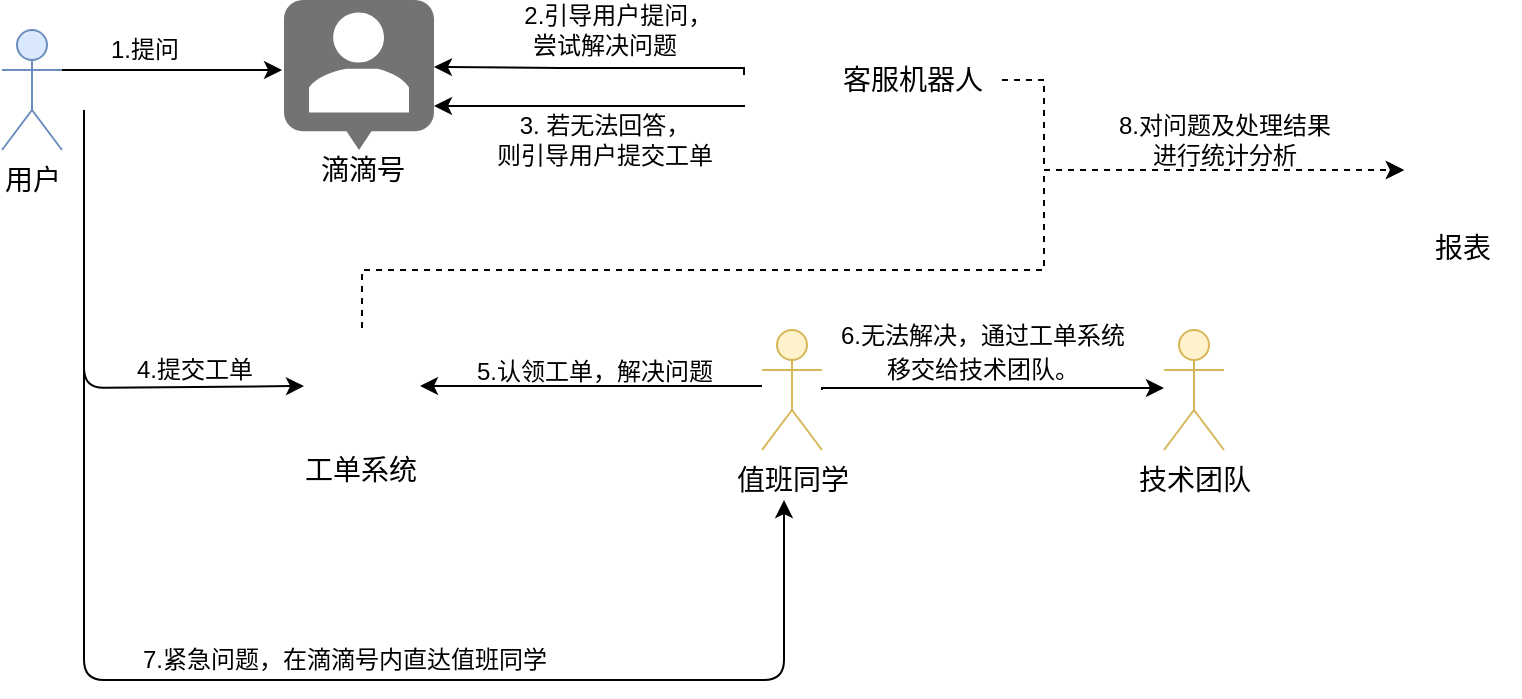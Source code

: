 <mxfile version="14.1.8" type="github">
  <diagram id="i40p0dXTV-tEWQXWrm0X" name="Page-1">
    <mxGraphModel dx="786" dy="514" grid="1" gridSize="10" guides="1" tooltips="1" connect="1" arrows="1" fold="1" page="1" pageScale="1" pageWidth="827" pageHeight="1169" math="0" shadow="0">
      <root>
        <mxCell id="0" />
        <mxCell id="1" parent="0" />
        <mxCell id="mbSkb2f_OlLMSArY7Py_-17" style="edgeStyle=orthogonalEdgeStyle;rounded=0;orthogonalLoop=1;jettySize=auto;html=1;exitX=1;exitY=0.333;exitDx=0;exitDy=0;exitPerimeter=0;entryX=-0.013;entryY=0.467;entryDx=0;entryDy=0;entryPerimeter=0;" parent="1" source="mbSkb2f_OlLMSArY7Py_-18" target="mbSkb2f_OlLMSArY7Py_-33" edge="1">
          <mxGeometry relative="1" as="geometry">
            <mxPoint x="310" y="190" as="targetPoint" />
          </mxGeometry>
        </mxCell>
        <mxCell id="mbSkb2f_OlLMSArY7Py_-18" value="&lt;font style=&quot;font-size: 14px&quot;&gt;用户&lt;/font&gt;" style="shape=umlActor;verticalLabelPosition=bottom;verticalAlign=top;html=1;outlineConnect=0;fillColor=#dae8fc;strokeColor=#6c8ebf;" parent="1" vertex="1">
          <mxGeometry x="179" y="170" width="30" height="60" as="geometry" />
        </mxCell>
        <mxCell id="mbSkb2f_OlLMSArY7Py_-35" style="edgeStyle=orthogonalEdgeStyle;rounded=0;orthogonalLoop=1;jettySize=auto;html=1;exitX=0;exitY=0.5;exitDx=0;exitDy=0;entryX=1;entryY=0.453;entryDx=0;entryDy=0;entryPerimeter=0;" parent="1" source="mbSkb2f_OlLMSArY7Py_-21" edge="1">
          <mxGeometry relative="1" as="geometry">
            <mxPoint x="520" y="189.01" as="sourcePoint" />
            <mxPoint x="395" y="188.485" as="targetPoint" />
            <Array as="points">
              <mxPoint x="550" y="189" />
              <mxPoint x="458" y="189" />
            </Array>
          </mxGeometry>
        </mxCell>
        <mxCell id="mbSkb2f_OlLMSArY7Py_-21" value="" style="shape=image;html=1;verticalAlign=top;verticalLabelPosition=bottom;labelBackgroundColor=#ffffff;imageAspect=0;aspect=fixed;image=https://cdn4.iconfinder.com/data/icons/top-search-7/128/_android_logo_robot_interface_media_social_-128.png" parent="1" vertex="1">
          <mxGeometry x="550" y="168.5" width="48" height="48" as="geometry" />
        </mxCell>
        <mxCell id="mbSkb2f_OlLMSArY7Py_-26" value="滴滴号" style="text;html=1;align=center;verticalAlign=middle;resizable=0;points=[];autosize=1;fontSize=14;" parent="1" vertex="1">
          <mxGeometry x="329" y="230" width="60" height="20" as="geometry" />
        </mxCell>
        <mxCell id="mbSkb2f_OlLMSArY7Py_-27" value="&lt;font style=&quot;font-size: 12px;&quot;&gt;1.提问&lt;/font&gt;" style="text;html=1;align=center;verticalAlign=middle;resizable=0;points=[];autosize=1;fontSize=12;" parent="1" vertex="1">
          <mxGeometry x="225" y="170" width="50" height="20" as="geometry" />
        </mxCell>
        <mxCell id="mbSkb2f_OlLMSArY7Py_-28" value="&amp;nbsp; &amp;nbsp; 2.引导用户提问，&lt;br&gt;尝试解决问题" style="text;html=1;align=center;verticalAlign=middle;resizable=0;points=[];autosize=1;fontSize=12;" parent="1" vertex="1">
          <mxGeometry x="420" y="155" width="120" height="30" as="geometry" />
        </mxCell>
        <mxCell id="mbSkb2f_OlLMSArY7Py_-33" value="" style="dashed=0;aspect=fixed;verticalLabelPosition=bottom;verticalAlign=top;align=center;shape=mxgraph.gmdl.chat;strokeColor=none;fillColor=#737373;shadow=0;" parent="1" vertex="1">
          <mxGeometry x="320" y="155" width="75" height="75" as="geometry" />
        </mxCell>
        <mxCell id="2vyD9TtrZSantalQu9sI-4" style="edgeStyle=orthogonalEdgeStyle;rounded=0;orthogonalLoop=1;jettySize=auto;html=1;exitX=0.5;exitY=0;exitDx=0;exitDy=0;entryX=0;entryY=0.5;entryDx=0;entryDy=0;dashed=1;" edge="1" parent="1" source="mbSkb2f_OlLMSArY7Py_-36" target="mbSkb2f_OlLMSArY7Py_-53">
          <mxGeometry relative="1" as="geometry">
            <Array as="points">
              <mxPoint x="359" y="290" />
              <mxPoint x="700" y="290" />
              <mxPoint x="700" y="240" />
            </Array>
          </mxGeometry>
        </mxCell>
        <mxCell id="mbSkb2f_OlLMSArY7Py_-36" value="" style="shape=image;html=1;verticalAlign=top;verticalLabelPosition=bottom;labelBackgroundColor=#ffffff;imageAspect=0;aspect=fixed;image=https://cdn4.iconfinder.com/data/icons/help-and-support-5/64/reporting-support-information-business-webpage-128.png" parent="1" vertex="1">
          <mxGeometry x="330" y="319" width="58" height="58" as="geometry" />
        </mxCell>
        <mxCell id="mbSkb2f_OlLMSArY7Py_-38" style="edgeStyle=orthogonalEdgeStyle;rounded=0;orthogonalLoop=1;jettySize=auto;html=1;entryX=1;entryY=0.453;entryDx=0;entryDy=0;entryPerimeter=0;" parent="1" edge="1">
          <mxGeometry relative="1" as="geometry">
            <mxPoint x="550.5" y="208" as="sourcePoint" />
            <mxPoint x="395" y="207.995" as="targetPoint" />
            <Array as="points">
              <mxPoint x="480" y="208" />
              <mxPoint x="480" y="208" />
            </Array>
          </mxGeometry>
        </mxCell>
        <mxCell id="mbSkb2f_OlLMSArY7Py_-39" value="3. 若无法回答，&lt;br&gt;则引导用户提交工单" style="text;html=1;align=center;verticalAlign=middle;resizable=0;points=[];autosize=1;" parent="1" vertex="1">
          <mxGeometry x="420" y="210" width="120" height="30" as="geometry" />
        </mxCell>
        <mxCell id="mbSkb2f_OlLMSArY7Py_-40" value="" style="endArrow=classic;html=1;entryX=0;entryY=0.5;entryDx=0;entryDy=0;" parent="1" target="mbSkb2f_OlLMSArY7Py_-36" edge="1">
          <mxGeometry width="50" height="50" relative="1" as="geometry">
            <mxPoint x="220" y="210" as="sourcePoint" />
            <mxPoint x="390" y="190" as="targetPoint" />
            <Array as="points">
              <mxPoint x="220" y="349" />
            </Array>
          </mxGeometry>
        </mxCell>
        <mxCell id="mbSkb2f_OlLMSArY7Py_-41" value="4.提交工单" style="text;html=1;align=center;verticalAlign=middle;resizable=0;points=[];autosize=1;" parent="1" vertex="1">
          <mxGeometry x="240" y="330" width="70" height="20" as="geometry" />
        </mxCell>
        <mxCell id="mbSkb2f_OlLMSArY7Py_-42" value="工单系统" style="text;html=1;align=center;verticalAlign=middle;resizable=0;points=[];autosize=1;fontSize=14;" parent="1" vertex="1">
          <mxGeometry x="322.5" y="380" width="70" height="20" as="geometry" />
        </mxCell>
        <mxCell id="mbSkb2f_OlLMSArY7Py_-45" style="edgeStyle=orthogonalEdgeStyle;rounded=0;orthogonalLoop=1;jettySize=auto;html=1;entryX=1;entryY=0.5;entryDx=0;entryDy=0;fontSize=14;" parent="1" source="mbSkb2f_OlLMSArY7Py_-43" target="mbSkb2f_OlLMSArY7Py_-36" edge="1">
          <mxGeometry relative="1" as="geometry">
            <Array as="points">
              <mxPoint x="520" y="348" />
              <mxPoint x="520" y="348" />
            </Array>
          </mxGeometry>
        </mxCell>
        <mxCell id="mbSkb2f_OlLMSArY7Py_-43" value="&lt;font style=&quot;font-size: 14px&quot;&gt;值班同学&lt;/font&gt;" style="shape=umlActor;verticalLabelPosition=bottom;verticalAlign=top;html=1;outlineConnect=0;fillColor=#fff2cc;strokeColor=#d6b656;" parent="1" vertex="1">
          <mxGeometry x="559" y="320" width="30" height="60" as="geometry" />
        </mxCell>
        <mxCell id="mbSkb2f_OlLMSArY7Py_-46" value="&lt;font style=&quot;font-size: 12px&quot;&gt;5.认领工单，解决问题&lt;/font&gt;" style="text;html=1;align=center;verticalAlign=middle;resizable=0;points=[];autosize=1;fontSize=14;" parent="1" vertex="1">
          <mxGeometry x="410" y="330" width="130" height="20" as="geometry" />
        </mxCell>
        <mxCell id="mbSkb2f_OlLMSArY7Py_-47" value="&lt;font style=&quot;font-size: 14px&quot;&gt;技术团队&lt;/font&gt;" style="shape=umlActor;verticalLabelPosition=bottom;verticalAlign=top;html=1;outlineConnect=0;fillColor=#fff2cc;strokeColor=#d6b656;" parent="1" vertex="1">
          <mxGeometry x="760" y="320" width="30" height="60" as="geometry" />
        </mxCell>
        <mxCell id="mbSkb2f_OlLMSArY7Py_-48" style="edgeStyle=orthogonalEdgeStyle;rounded=0;orthogonalLoop=1;jettySize=auto;html=1;fontSize=14;" parent="1" target="mbSkb2f_OlLMSArY7Py_-47" edge="1">
          <mxGeometry relative="1" as="geometry">
            <mxPoint x="589" y="350" as="sourcePoint" />
            <mxPoint x="720" y="349" as="targetPoint" />
            <Array as="points">
              <mxPoint x="589" y="349" />
            </Array>
          </mxGeometry>
        </mxCell>
        <mxCell id="mbSkb2f_OlLMSArY7Py_-52" value="&lt;font style=&quot;font-size: 12px&quot;&gt;6.无法解决，通过工单系统&lt;br&gt;移交给技术团队。&lt;/font&gt;" style="text;html=1;align=center;verticalAlign=middle;resizable=0;points=[];autosize=1;fontSize=14;" parent="1" vertex="1">
          <mxGeometry x="589" y="310" width="160" height="40" as="geometry" />
        </mxCell>
        <mxCell id="mbSkb2f_OlLMSArY7Py_-53" value="" style="shape=image;html=1;verticalAlign=top;verticalLabelPosition=bottom;labelBackgroundColor=#ffffff;imageAspect=0;aspect=fixed;image=https://cdn0.iconfinder.com/data/icons/business-collection-2027/60/presentation-14-128.png;fontSize=14;" parent="1" vertex="1">
          <mxGeometry x="880" y="211" width="58" height="58" as="geometry" />
        </mxCell>
        <mxCell id="mbSkb2f_OlLMSArY7Py_-55" value="8.对问题及处理结果&lt;br&gt;进行统计分析" style="text;html=1;align=center;verticalAlign=middle;resizable=0;points=[];autosize=1;fontSize=12;" parent="1" vertex="1">
          <mxGeometry x="730" y="210" width="120" height="30" as="geometry" />
        </mxCell>
        <mxCell id="2vyD9TtrZSantalQu9sI-5" value="" style="edgeStyle=orthogonalEdgeStyle;rounded=0;orthogonalLoop=1;jettySize=auto;html=1;entryX=0;entryY=0.5;entryDx=0;entryDy=0;dashed=1;" edge="1" parent="1" source="mbSkb2f_OlLMSArY7Py_-56" target="mbSkb2f_OlLMSArY7Py_-53">
          <mxGeometry relative="1" as="geometry">
            <Array as="points">
              <mxPoint x="700" y="195" />
              <mxPoint x="700" y="240" />
              <mxPoint x="880" y="240" />
            </Array>
          </mxGeometry>
        </mxCell>
        <mxCell id="mbSkb2f_OlLMSArY7Py_-56" value="客服机器人" style="text;html=1;align=center;verticalAlign=middle;resizable=0;points=[];autosize=1;fontSize=14;" parent="1" vertex="1">
          <mxGeometry x="589" y="185" width="90" height="20" as="geometry" />
        </mxCell>
        <mxCell id="2vyD9TtrZSantalQu9sI-2" value="" style="endArrow=classic;html=1;" edge="1" parent="1">
          <mxGeometry width="50" height="50" relative="1" as="geometry">
            <mxPoint x="220" y="235" as="sourcePoint" />
            <mxPoint x="570" y="405" as="targetPoint" />
            <Array as="points">
              <mxPoint x="220" y="374" />
              <mxPoint x="220" y="495" />
              <mxPoint x="400" y="495" />
              <mxPoint x="570" y="495" />
              <mxPoint x="570" y="450" />
            </Array>
          </mxGeometry>
        </mxCell>
        <mxCell id="2vyD9TtrZSantalQu9sI-3" value="7.紧急问题，在滴滴号内直达值班同学" style="text;html=1;align=center;verticalAlign=middle;resizable=0;points=[];autosize=1;" vertex="1" parent="1">
          <mxGeometry x="240" y="475" width="220" height="20" as="geometry" />
        </mxCell>
        <mxCell id="2vyD9TtrZSantalQu9sI-6" value="报表" style="text;html=1;align=center;verticalAlign=middle;resizable=0;points=[];autosize=1;fontSize=14;" vertex="1" parent="1">
          <mxGeometry x="889" y="269" width="40" height="20" as="geometry" />
        </mxCell>
      </root>
    </mxGraphModel>
  </diagram>
</mxfile>
